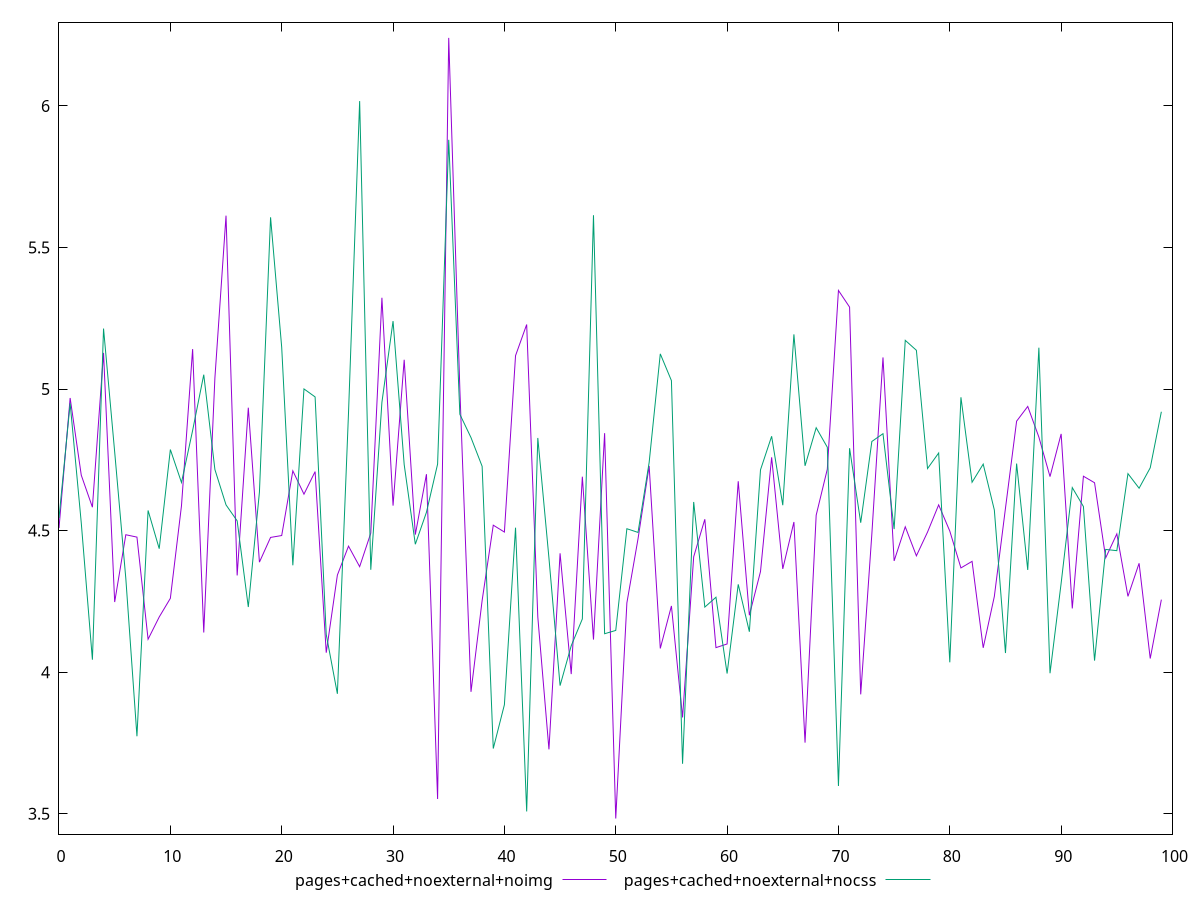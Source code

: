 reset
set terminal svg size 640, 500 enhanced background rgb 'white'
set output "reprap/network-server-latency/comparison/line/8_vs_9.svg"

$pagesCachedNoexternalNoimg <<EOF
0 4.509200000000001
1 4.968400000000001
2 4.6956999999999995
3 4.582699999999999
4 5.1277
5 4.2477
6 4.4854
7 4.477
8 4.1164000000000005
9 4.1949
10 4.2608
11 4.587899999999999
12 5.1411999999999995
13 4.140000000000001
14 5.0387
15 5.6124
16 4.3416999999999994
17 4.934
18 4.3886
19 4.475899999999999
20 4.4826
21 4.7111
22 4.6287
23 4.7084
24 4.0687999999999995
25 4.342900000000002
26 4.4451
27 4.372700000000001
28 4.491
29 5.3225
30 4.5883
31 5.1033
32 4.4858
33 4.6992
34 3.552
35 6.240200000000001
36 4.9981
37 3.9305
38 4.253000000000001
39 4.5192
40 4.494899999999999
41 5.1179
42 5.2279
43 4.194699999999999
44 3.7273
45 4.4198
46 3.9932
47 4.6903
48 4.1151
49 4.8441
50 3.4831000000000008
51 4.244799999999999
52 4.4709
53 4.7283
54 4.083799999999999
55 4.2339
56 3.8400999999999996
57 4.407600000000001
58 4.5401
59 4.0867
60 4.099600000000002
61 4.6743999999999994
62 4.201
63 4.355399999999999
64 4.758900000000001
65 4.364800000000001
66 4.5304
67 3.7510000000000003
68 4.5544
69 4.717
70 5.3482
71 5.2894
72 3.9215999999999998
73 4.488200000000001
74 5.1117
75 4.393
76 4.5134
77 4.410900000000001
78 4.494800000000001
79 4.5909
80 4.4982999999999995
81 4.3682
82 4.3914
83 4.085999999999999
84 4.2675
85 4.5790999999999995
86 4.8865
87 4.9386
88 4.830300000000001
89 4.6907000000000005
90 4.8416
91 4.2252
92 4.692099999999999
93 4.669000000000001
94 4.4038
95 4.4884
96 4.2677
97 4.384600000000001
98 4.0483
99 4.256200000000001
EOF

$pagesCachedNoexternalNocss <<EOF
0 4.5446
1 4.9495
2 4.527
3 4.044099999999999
4 5.2136000000000005
5 4.7778
6 4.331200000000001
7 3.7736
8 4.5712
9 4.4361
10 4.786300000000001
11 4.6698
12 4.8537
13 5.050700000000001
14 4.715800000000001
15 4.5908
16 4.5344
17 4.2302
18 4.636099999999999
19 5.6066
20 5.1472999999999995
21 4.3774999999999995
22 5.0004
23 4.972099999999999
24 4.1329
25 3.9236000000000004
26 4.916
27 6.0171
28 4.3617
29 4.9531
30 5.24
31 4.733199999999999
32 4.4517999999999995
33 4.564800000000001
34 4.7349
35 5.8803
36 4.9108
37 4.8285
38 4.7271
39 3.7303000000000006
40 3.885
41 4.510300000000001
42 3.5081
43 4.8273
44 4.403099999999999
45 3.9525000000000006
46 4.0932
47 4.188
48 5.614
49 4.135800000000001
50 4.147400000000001
51 4.506600000000001
52 4.4936
53 4.740799999999999
54 5.1243
55 5.029800000000001
56 3.6763999999999997
57 4.6012
58 4.229900000000001
59 4.2646999999999995
60 3.9951999999999996
61 4.310200000000001
62 4.1428
63 4.7147
64 4.8332
65 4.5897
66 5.1930000000000005
67 4.728800000000001
68 4.8633
69 4.794499999999999
70 3.5979
71 4.7909999999999995
72 4.5279
73 4.8149
74 4.8423
75 4.5053
76 5.172000000000001
77 5.1368
78 4.7192
79 4.774100000000001
80 4.034800000000001
81 4.970899999999999
82 4.6708
83 4.7349000000000006
84 4.5728
85 4.0676
86 4.7368
87 4.3610999999999995
88 5.146
89 3.9962
90 4.3144
91 4.6519
92 4.5851
93 4.040699999999999
94 4.4336
95 4.429099999999999
96 4.701200000000001
97 4.6497
98 4.7218
99 4.9198
EOF

set key outside below
set yrange [3.4279580000000007:6.295342000000001]

plot \
  $pagesCachedNoexternalNoimg title "pages+cached+noexternal+noimg" with line, \
  $pagesCachedNoexternalNocss title "pages+cached+noexternal+nocss" with line, \


reset